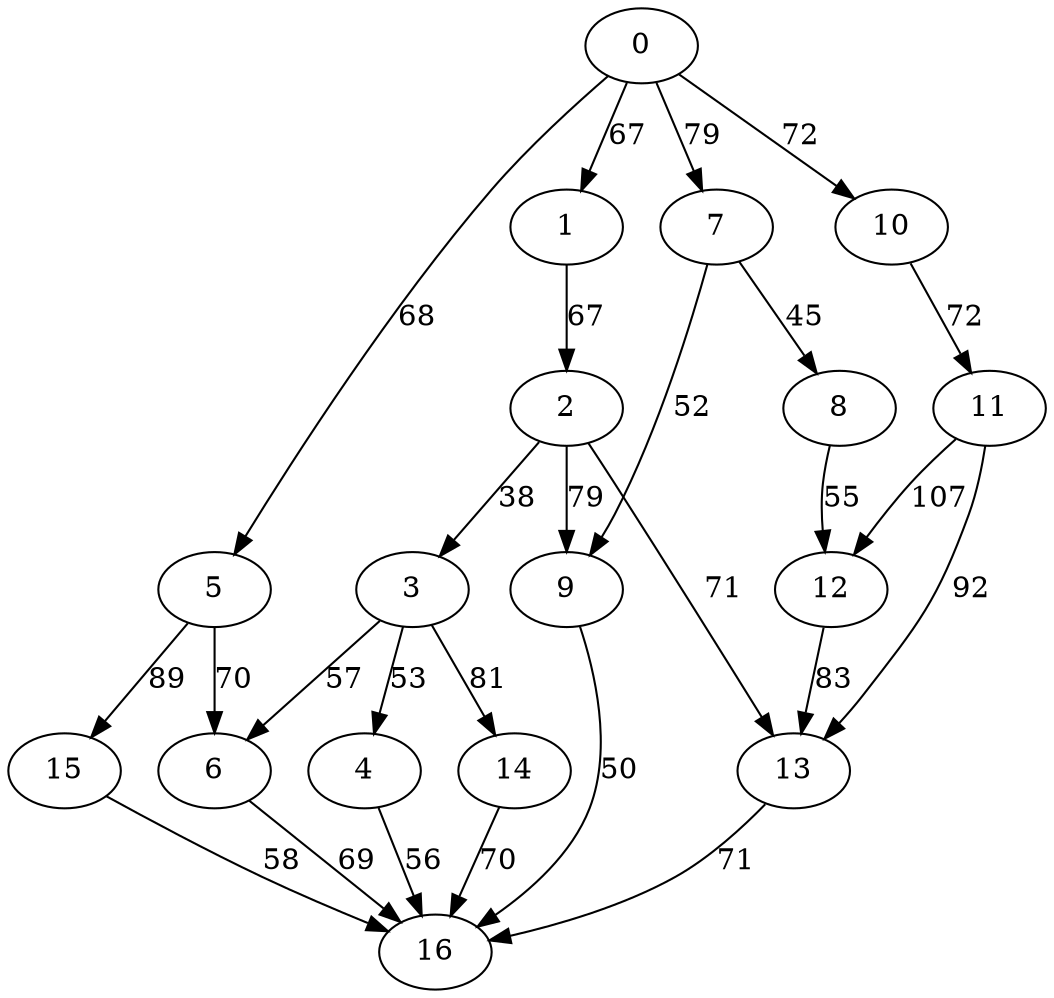 digraph t20p4r5_16 {
0 -> 1 [ label = 67 ];
0 -> 5 [ label = 68 ];
0 -> 7 [ label = 79 ];
0 -> 10 [ label = 72 ];
1 -> 2 [ label = 67 ];
2 -> 3 [ label = 38 ];
2 -> 9 [ label = 79 ];
2 -> 13 [ label = 71 ];
3 -> 4 [ label = 53 ];
3 -> 6 [ label = 57 ];
3 -> 14 [ label = 81 ];
4 -> 16 [ label = 56 ];
5 -> 6 [ label = 70 ];
5 -> 15 [ label = 89 ];
6 -> 16 [ label = 69 ];
7 -> 8 [ label = 45 ];
7 -> 9 [ label = 52 ];
8 -> 12 [ label = 55 ];
9 -> 16 [ label = 50 ];
10 -> 11 [ label = 72 ];
11 -> 12 [ label = 107 ];
11 -> 13 [ label = 92 ];
12 -> 13 [ label = 83 ];
13 -> 16 [ label = 71 ];
14 -> 16 [ label = 70 ];
15 -> 16 [ label = 58 ];
 }

